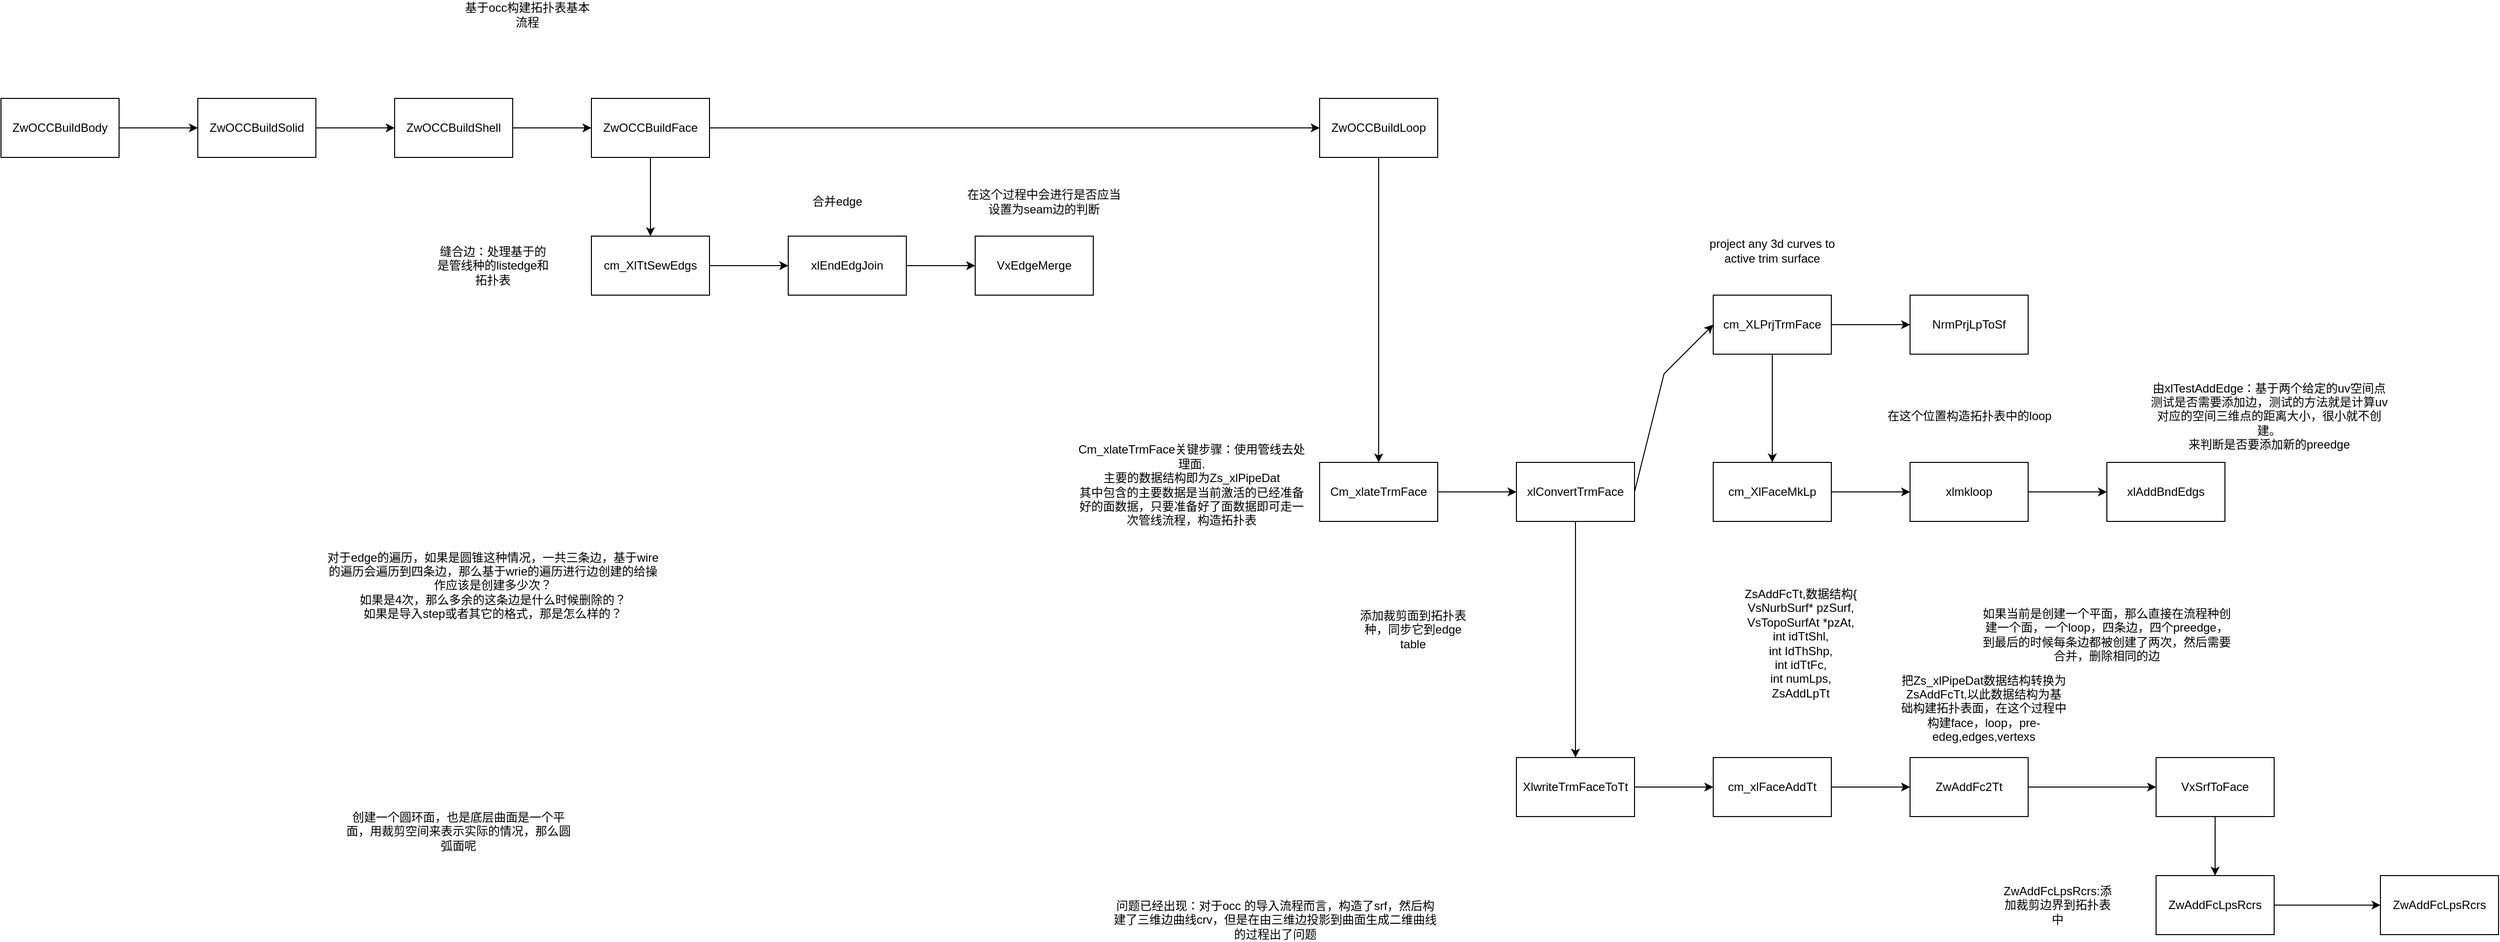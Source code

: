 <mxfile version="24.8.4">
  <diagram name="第 1 页" id="ybheiKlgZ1PPVYXB1ZRW">
    <mxGraphModel dx="1877" dy="618" grid="1" gridSize="10" guides="1" tooltips="1" connect="1" arrows="1" fold="1" page="1" pageScale="1" pageWidth="827" pageHeight="1169" math="0" shadow="0">
      <root>
        <mxCell id="0" />
        <mxCell id="1" parent="0" />
        <mxCell id="J-2XLEKzVSlw2GGMpIok-4" value="" style="edgeStyle=orthogonalEdgeStyle;rounded=0;orthogonalLoop=1;jettySize=auto;html=1;" parent="1" source="J-2XLEKzVSlw2GGMpIok-1" target="J-2XLEKzVSlw2GGMpIok-3" edge="1">
          <mxGeometry relative="1" as="geometry" />
        </mxCell>
        <mxCell id="J-2XLEKzVSlw2GGMpIok-1" value="ZwOCCBuildBody" style="rounded=0;whiteSpace=wrap;html=1;" parent="1" vertex="1">
          <mxGeometry x="-470" y="290" width="120" height="60" as="geometry" />
        </mxCell>
        <mxCell id="J-2XLEKzVSlw2GGMpIok-2" value="基于occ构建拓扑表基本流程" style="text;html=1;align=center;verticalAlign=middle;whiteSpace=wrap;rounded=0;" parent="1" vertex="1">
          <mxGeometry y="190" width="130" height="30" as="geometry" />
        </mxCell>
        <mxCell id="J-2XLEKzVSlw2GGMpIok-6" value="" style="edgeStyle=orthogonalEdgeStyle;rounded=0;orthogonalLoop=1;jettySize=auto;html=1;" parent="1" source="J-2XLEKzVSlw2GGMpIok-3" target="J-2XLEKzVSlw2GGMpIok-5" edge="1">
          <mxGeometry relative="1" as="geometry" />
        </mxCell>
        <mxCell id="J-2XLEKzVSlw2GGMpIok-3" value="ZwOCCBuildSolid" style="rounded=0;whiteSpace=wrap;html=1;" parent="1" vertex="1">
          <mxGeometry x="-270" y="290" width="120" height="60" as="geometry" />
        </mxCell>
        <mxCell id="J-2XLEKzVSlw2GGMpIok-8" value="" style="edgeStyle=orthogonalEdgeStyle;rounded=0;orthogonalLoop=1;jettySize=auto;html=1;" parent="1" source="J-2XLEKzVSlw2GGMpIok-5" target="J-2XLEKzVSlw2GGMpIok-7" edge="1">
          <mxGeometry relative="1" as="geometry" />
        </mxCell>
        <mxCell id="J-2XLEKzVSlw2GGMpIok-5" value="ZwOCCBuildShell" style="rounded=0;whiteSpace=wrap;html=1;" parent="1" vertex="1">
          <mxGeometry x="-70" y="290" width="120" height="60" as="geometry" />
        </mxCell>
        <mxCell id="J-2XLEKzVSlw2GGMpIok-10" value="" style="edgeStyle=orthogonalEdgeStyle;rounded=0;orthogonalLoop=1;jettySize=auto;html=1;" parent="1" source="J-2XLEKzVSlw2GGMpIok-7" target="J-2XLEKzVSlw2GGMpIok-9" edge="1">
          <mxGeometry relative="1" as="geometry" />
        </mxCell>
        <mxCell id="5p60LndkstR2eLKmkOQx-11" value="" style="edgeStyle=orthogonalEdgeStyle;rounded=0;orthogonalLoop=1;jettySize=auto;html=1;" parent="1" source="J-2XLEKzVSlw2GGMpIok-7" target="5p60LndkstR2eLKmkOQx-10" edge="1">
          <mxGeometry relative="1" as="geometry" />
        </mxCell>
        <mxCell id="J-2XLEKzVSlw2GGMpIok-7" value="ZwOCCBuildFace" style="rounded=0;whiteSpace=wrap;html=1;" parent="1" vertex="1">
          <mxGeometry x="130" y="290" width="120" height="60" as="geometry" />
        </mxCell>
        <mxCell id="J-2XLEKzVSlw2GGMpIok-12" value="" style="edgeStyle=orthogonalEdgeStyle;rounded=0;orthogonalLoop=1;jettySize=auto;html=1;" parent="1" source="J-2XLEKzVSlw2GGMpIok-9" target="J-2XLEKzVSlw2GGMpIok-11" edge="1">
          <mxGeometry relative="1" as="geometry" />
        </mxCell>
        <mxCell id="J-2XLEKzVSlw2GGMpIok-9" value="ZwOCCBuildLoop" style="rounded=0;whiteSpace=wrap;html=1;" parent="1" vertex="1">
          <mxGeometry x="870" y="290" width="120" height="60" as="geometry" />
        </mxCell>
        <mxCell id="J-2XLEKzVSlw2GGMpIok-15" value="" style="edgeStyle=orthogonalEdgeStyle;rounded=0;orthogonalLoop=1;jettySize=auto;html=1;" parent="1" source="J-2XLEKzVSlw2GGMpIok-11" target="J-2XLEKzVSlw2GGMpIok-14" edge="1">
          <mxGeometry relative="1" as="geometry" />
        </mxCell>
        <mxCell id="J-2XLEKzVSlw2GGMpIok-11" value="Cm_xlateTrmFace" style="rounded=0;whiteSpace=wrap;html=1;" parent="1" vertex="1">
          <mxGeometry x="870" y="660" width="120" height="60" as="geometry" />
        </mxCell>
        <mxCell id="J-2XLEKzVSlw2GGMpIok-13" value="Cm_xlateTrmFace关键步骤：使用管线去处理面.&lt;div&gt;主要的数据结构即为Zs_xlPipeDat&lt;/div&gt;&lt;div&gt;其中包含的主要数据是当前激活的已经准备好的面数据，只要准备好了面数据即可走一次管线流程，构造拓扑表&lt;/div&gt;" style="text;html=1;align=center;verticalAlign=middle;whiteSpace=wrap;rounded=0;" parent="1" vertex="1">
          <mxGeometry x="620" y="630" width="240" height="105" as="geometry" />
        </mxCell>
        <mxCell id="J-2XLEKzVSlw2GGMpIok-17" value="" style="edgeStyle=orthogonalEdgeStyle;rounded=0;orthogonalLoop=1;jettySize=auto;html=1;" parent="1" source="J-2XLEKzVSlw2GGMpIok-14" target="J-2XLEKzVSlw2GGMpIok-16" edge="1">
          <mxGeometry relative="1" as="geometry" />
        </mxCell>
        <mxCell id="J-2XLEKzVSlw2GGMpIok-14" value="xlConvertTrmFace" style="rounded=0;whiteSpace=wrap;html=1;" parent="1" vertex="1">
          <mxGeometry x="1070" y="660" width="120" height="60" as="geometry" />
        </mxCell>
        <mxCell id="5p60LndkstR2eLKmkOQx-4" value="" style="edgeStyle=orthogonalEdgeStyle;rounded=0;orthogonalLoop=1;jettySize=auto;html=1;" parent="1" source="J-2XLEKzVSlw2GGMpIok-16" target="5p60LndkstR2eLKmkOQx-3" edge="1">
          <mxGeometry relative="1" as="geometry" />
        </mxCell>
        <mxCell id="J-2XLEKzVSlw2GGMpIok-16" value="XlwriteTrmFaceToTt" style="rounded=0;whiteSpace=wrap;html=1;" parent="1" vertex="1">
          <mxGeometry x="1070" y="960" width="120" height="60" as="geometry" />
        </mxCell>
        <mxCell id="5p60LndkstR2eLKmkOQx-1" value="添加裁剪面到拓扑表种，同步它到edge table" style="text;html=1;align=center;verticalAlign=middle;whiteSpace=wrap;rounded=0;" parent="1" vertex="1">
          <mxGeometry x="900" y="815" width="130" height="30" as="geometry" />
        </mxCell>
        <mxCell id="5p60LndkstR2eLKmkOQx-6" value="" style="edgeStyle=orthogonalEdgeStyle;rounded=0;orthogonalLoop=1;jettySize=auto;html=1;" parent="1" source="5p60LndkstR2eLKmkOQx-3" target="5p60LndkstR2eLKmkOQx-5" edge="1">
          <mxGeometry relative="1" as="geometry" />
        </mxCell>
        <mxCell id="5p60LndkstR2eLKmkOQx-3" value="cm_xlFaceAddTt" style="rounded=0;whiteSpace=wrap;html=1;" parent="1" vertex="1">
          <mxGeometry x="1270" y="960" width="120" height="60" as="geometry" />
        </mxCell>
        <mxCell id="rXWPsGejP4Yd2WPn6i7W-6" value="" style="edgeStyle=orthogonalEdgeStyle;rounded=0;orthogonalLoop=1;jettySize=auto;html=1;" edge="1" parent="1" source="5p60LndkstR2eLKmkOQx-5" target="rXWPsGejP4Yd2WPn6i7W-5">
          <mxGeometry relative="1" as="geometry" />
        </mxCell>
        <mxCell id="5p60LndkstR2eLKmkOQx-5" value="ZwAddFc2Tt" style="rounded=0;whiteSpace=wrap;html=1;" parent="1" vertex="1">
          <mxGeometry x="1470" y="960" width="120" height="60" as="geometry" />
        </mxCell>
        <mxCell id="5p60LndkstR2eLKmkOQx-7" value="把Zs_xlPipeDat数据结构转换为ZsAddFcTt,以此数据结构为基础构建拓扑表面，在这个过程中构建face，loop，pre-edeg,edges,vertexs" style="text;html=1;align=center;verticalAlign=middle;whiteSpace=wrap;rounded=0;" parent="1" vertex="1">
          <mxGeometry x="1460" y="890" width="170" height="40" as="geometry" />
        </mxCell>
        <mxCell id="5p60LndkstR2eLKmkOQx-8" value="&lt;span style=&quot;color: rgb(0, 0, 0); font-family: Helvetica; font-size: 12px; font-style: normal; font-variant-ligatures: normal; font-variant-caps: normal; font-weight: 400; letter-spacing: normal; orphans: 2; text-align: center; text-indent: 0px; text-transform: none; widows: 2; word-spacing: 0px; -webkit-text-stroke-width: 0px; white-space: normal; background-color: rgb(251, 251, 251); text-decoration-thickness: initial; text-decoration-style: initial; text-decoration-color: initial; display: inline !important; float: none;&quot;&gt;ZsAddFcTt,数据结构{&lt;/span&gt;&lt;div&gt;&lt;div style=&quot;text-align: center;&quot;&gt;VsNurbSurf* pzSurf,&lt;/div&gt;&lt;div style=&quot;text-align: center;&quot;&gt;VsTopoSurfAt *pzAt,&lt;/div&gt;&lt;div style=&quot;text-align: center;&quot;&gt;int idTtShl,&lt;/div&gt;&lt;div style=&quot;text-align: center;&quot;&gt;int IdThShp,&lt;/div&gt;&lt;div style=&quot;text-align: center;&quot;&gt;int idTtFc,&lt;/div&gt;&lt;div style=&quot;text-align: center;&quot;&gt;int numLps,&lt;/div&gt;&lt;div style=&quot;text-align: center;&quot;&gt;ZsAddLpTt&lt;/div&gt;&lt;div style=&quot;text-align: center;&quot;&gt;&lt;br&gt;&lt;/div&gt;&lt;div&gt;&lt;div style=&quot;text-align: center;&quot;&gt;&lt;br&gt;&lt;/div&gt;&lt;div&gt;&lt;span style=&quot;color: rgb(0, 0, 0); font-family: Helvetica; font-size: 12px; font-style: normal; font-variant-ligatures: normal; font-variant-caps: normal; font-weight: 400; letter-spacing: normal; orphans: 2; text-align: center; text-indent: 0px; text-transform: none; widows: 2; word-spacing: 0px; -webkit-text-stroke-width: 0px; white-space: normal; background-color: rgb(251, 251, 251); text-decoration-thickness: initial; text-decoration-style: initial; text-decoration-color: initial; display: inline !important; float: none;&quot;&gt;&lt;br&gt;&lt;/span&gt;&lt;/div&gt;&lt;/div&gt;&lt;/div&gt;" style="text;whiteSpace=wrap;html=1;" parent="1" vertex="1">
          <mxGeometry x="1300" y="780" width="210" height="130" as="geometry" />
        </mxCell>
        <mxCell id="5p60LndkstR2eLKmkOQx-9" value="如果当前是创建一个平面，那么直接在流程种创建一个面，一个loop，四条边，四个preedge，到最后的时候每条边都被创建了两次，然后需要合并，删除相同的边" style="text;html=1;align=center;verticalAlign=middle;whiteSpace=wrap;rounded=0;" parent="1" vertex="1">
          <mxGeometry x="1540" y="820" width="260" height="30" as="geometry" />
        </mxCell>
        <mxCell id="5p60LndkstR2eLKmkOQx-14" value="" style="edgeStyle=orthogonalEdgeStyle;rounded=0;orthogonalLoop=1;jettySize=auto;html=1;" parent="1" source="5p60LndkstR2eLKmkOQx-10" target="5p60LndkstR2eLKmkOQx-13" edge="1">
          <mxGeometry relative="1" as="geometry" />
        </mxCell>
        <mxCell id="5p60LndkstR2eLKmkOQx-10" value="cm_XlTtSewEdgs" style="rounded=0;whiteSpace=wrap;html=1;" parent="1" vertex="1">
          <mxGeometry x="130" y="430" width="120" height="60" as="geometry" />
        </mxCell>
        <mxCell id="5p60LndkstR2eLKmkOQx-12" value="缝合边：处理基于的是管线种的listedge和拓扑表" style="text;html=1;align=center;verticalAlign=middle;whiteSpace=wrap;rounded=0;" parent="1" vertex="1">
          <mxGeometry x="-30" y="445" width="120" height="30" as="geometry" />
        </mxCell>
        <mxCell id="rXWPsGejP4Yd2WPn6i7W-2" value="" style="edgeStyle=orthogonalEdgeStyle;rounded=0;orthogonalLoop=1;jettySize=auto;html=1;" edge="1" parent="1" source="5p60LndkstR2eLKmkOQx-13" target="rXWPsGejP4Yd2WPn6i7W-1">
          <mxGeometry relative="1" as="geometry" />
        </mxCell>
        <mxCell id="5p60LndkstR2eLKmkOQx-13" value="xlEndEdgJoin" style="rounded=0;whiteSpace=wrap;html=1;" parent="1" vertex="1">
          <mxGeometry x="330" y="430" width="120" height="60" as="geometry" />
        </mxCell>
        <mxCell id="5p60LndkstR2eLKmkOQx-15" value="合并edge" style="text;html=1;align=center;verticalAlign=middle;whiteSpace=wrap;rounded=0;" parent="1" vertex="1">
          <mxGeometry x="350" y="380" width="60" height="30" as="geometry" />
        </mxCell>
        <mxCell id="rXWPsGejP4Yd2WPn6i7W-1" value="VxEdgeMerge" style="rounded=0;whiteSpace=wrap;html=1;" vertex="1" parent="1">
          <mxGeometry x="520" y="430" width="120" height="60" as="geometry" />
        </mxCell>
        <mxCell id="rXWPsGejP4Yd2WPn6i7W-3" value="在这个过程中会进行是否应当设置为seam边的判断" style="text;html=1;align=center;verticalAlign=middle;whiteSpace=wrap;rounded=0;" vertex="1" parent="1">
          <mxGeometry x="510" y="380" width="160" height="30" as="geometry" />
        </mxCell>
        <mxCell id="rXWPsGejP4Yd2WPn6i7W-4" value="对于edge的遍历，如果是圆锥这种情况，一共三条边，基于wire的遍历会遍历到四条边，那么基于wrie的遍历进行边创建的给操作应该是创建多少次？&lt;div&gt;如果是4次，那么多余的这条边是什么时候删除的？&lt;/div&gt;&lt;div&gt;如果是导入step或者其它的格式，那是怎么样的？&lt;/div&gt;" style="text;html=1;align=center;verticalAlign=middle;whiteSpace=wrap;rounded=0;" vertex="1" parent="1">
          <mxGeometry x="-140" y="730" width="340" height="110" as="geometry" />
        </mxCell>
        <mxCell id="rXWPsGejP4Yd2WPn6i7W-8" value="" style="edgeStyle=orthogonalEdgeStyle;rounded=0;orthogonalLoop=1;jettySize=auto;html=1;" edge="1" parent="1" source="rXWPsGejP4Yd2WPn6i7W-5" target="rXWPsGejP4Yd2WPn6i7W-7">
          <mxGeometry relative="1" as="geometry" />
        </mxCell>
        <mxCell id="rXWPsGejP4Yd2WPn6i7W-5" value="VxSrfToFace" style="rounded=0;whiteSpace=wrap;html=1;" vertex="1" parent="1">
          <mxGeometry x="1720" y="960" width="120" height="60" as="geometry" />
        </mxCell>
        <mxCell id="rXWPsGejP4Yd2WPn6i7W-10" value="" style="edgeStyle=orthogonalEdgeStyle;rounded=0;orthogonalLoop=1;jettySize=auto;html=1;" edge="1" parent="1" source="rXWPsGejP4Yd2WPn6i7W-7" target="rXWPsGejP4Yd2WPn6i7W-9">
          <mxGeometry relative="1" as="geometry" />
        </mxCell>
        <mxCell id="rXWPsGejP4Yd2WPn6i7W-7" value="ZwAddFcLpsRcrs" style="rounded=0;whiteSpace=wrap;html=1;" vertex="1" parent="1">
          <mxGeometry x="1720" y="1080" width="120" height="60" as="geometry" />
        </mxCell>
        <mxCell id="rXWPsGejP4Yd2WPn6i7W-9" value="ZwAddFcLpsRcrs" style="rounded=0;whiteSpace=wrap;html=1;" vertex="1" parent="1">
          <mxGeometry x="1948" y="1080" width="120" height="60" as="geometry" />
        </mxCell>
        <mxCell id="rXWPsGejP4Yd2WPn6i7W-11" value="ZwAddFcLpsRcrs:添加裁剪边界到拓扑表中" style="text;html=1;align=center;verticalAlign=middle;whiteSpace=wrap;rounded=0;" vertex="1" parent="1">
          <mxGeometry x="1560" y="1095" width="120" height="30" as="geometry" />
        </mxCell>
        <mxCell id="rXWPsGejP4Yd2WPn6i7W-139" value="创建一个圆环面，也是底层曲面是一个平面，用裁剪空间来表示实际的情况，那么圆弧面呢" style="text;html=1;align=center;verticalAlign=middle;whiteSpace=wrap;rounded=0;" vertex="1" parent="1">
          <mxGeometry x="-120" y="1020" width="230" height="30" as="geometry" />
        </mxCell>
        <mxCell id="rXWPsGejP4Yd2WPn6i7W-143" value="" style="edgeStyle=orthogonalEdgeStyle;rounded=0;orthogonalLoop=1;jettySize=auto;html=1;" edge="1" parent="1" source="rXWPsGejP4Yd2WPn6i7W-140" target="rXWPsGejP4Yd2WPn6i7W-142">
          <mxGeometry relative="1" as="geometry" />
        </mxCell>
        <mxCell id="rXWPsGejP4Yd2WPn6i7W-140" value="cm_XlFaceMkLp" style="rounded=0;whiteSpace=wrap;html=1;" vertex="1" parent="1">
          <mxGeometry x="1270" y="660" width="120" height="60" as="geometry" />
        </mxCell>
        <mxCell id="rXWPsGejP4Yd2WPn6i7W-147" value="" style="edgeStyle=orthogonalEdgeStyle;rounded=0;orthogonalLoop=1;jettySize=auto;html=1;" edge="1" parent="1" source="rXWPsGejP4Yd2WPn6i7W-142" target="rXWPsGejP4Yd2WPn6i7W-146">
          <mxGeometry relative="1" as="geometry" />
        </mxCell>
        <mxCell id="rXWPsGejP4Yd2WPn6i7W-142" value="xlmkloop" style="rounded=0;whiteSpace=wrap;html=1;" vertex="1" parent="1">
          <mxGeometry x="1470" y="660" width="120" height="60" as="geometry" />
        </mxCell>
        <mxCell id="rXWPsGejP4Yd2WPn6i7W-145" value="在这个位置构造拓扑表中的loop" style="text;html=1;align=center;verticalAlign=middle;resizable=0;points=[];autosize=1;strokeColor=none;fillColor=none;" vertex="1" parent="1">
          <mxGeometry x="1435" y="598" width="190" height="30" as="geometry" />
        </mxCell>
        <mxCell id="rXWPsGejP4Yd2WPn6i7W-146" value="xlAddBndEdgs" style="rounded=0;whiteSpace=wrap;html=1;" vertex="1" parent="1">
          <mxGeometry x="1670" y="660" width="120" height="60" as="geometry" />
        </mxCell>
        <mxCell id="rXWPsGejP4Yd2WPn6i7W-148" value="由xlTestAddEdge：基于两个给定的uv空间点测试是否需要添加边，测试的方法就是计算uv对应的空间三维点的距离大小，很小就不创建。&lt;div&gt;来判断是否要添加新的preedge&lt;/div&gt;" style="text;html=1;align=center;verticalAlign=middle;whiteSpace=wrap;rounded=0;" vertex="1" parent="1">
          <mxGeometry x="1710" y="573" width="250" height="80" as="geometry" />
        </mxCell>
        <mxCell id="rXWPsGejP4Yd2WPn6i7W-149" value="问题已经出现：对于occ 的导入流程而言，构造了srf，然后构建了三维边曲线crv，但是在由三维边投影到曲面生成二维曲线的过程出了问题" style="text;html=1;align=center;verticalAlign=middle;whiteSpace=wrap;rounded=0;" vertex="1" parent="1">
          <mxGeometry x="660" y="1110" width="330" height="30" as="geometry" />
        </mxCell>
        <mxCell id="rXWPsGejP4Yd2WPn6i7W-152" value="" style="edgeStyle=orthogonalEdgeStyle;rounded=0;orthogonalLoop=1;jettySize=auto;html=1;" edge="1" parent="1" source="rXWPsGejP4Yd2WPn6i7W-150" target="rXWPsGejP4Yd2WPn6i7W-140">
          <mxGeometry relative="1" as="geometry" />
        </mxCell>
        <mxCell id="rXWPsGejP4Yd2WPn6i7W-155" value="" style="edgeStyle=orthogonalEdgeStyle;rounded=0;orthogonalLoop=1;jettySize=auto;html=1;" edge="1" parent="1" source="rXWPsGejP4Yd2WPn6i7W-150" target="rXWPsGejP4Yd2WPn6i7W-154">
          <mxGeometry relative="1" as="geometry" />
        </mxCell>
        <mxCell id="rXWPsGejP4Yd2WPn6i7W-150" value="cm_XLPrjTrmFace" style="rounded=0;whiteSpace=wrap;html=1;" vertex="1" parent="1">
          <mxGeometry x="1270" y="490" width="120" height="60" as="geometry" />
        </mxCell>
        <mxCell id="rXWPsGejP4Yd2WPn6i7W-151" value="" style="endArrow=classic;html=1;rounded=0;exitX=1;exitY=0.5;exitDx=0;exitDy=0;entryX=0;entryY=0.5;entryDx=0;entryDy=0;" edge="1" parent="1" source="J-2XLEKzVSlw2GGMpIok-14" target="rXWPsGejP4Yd2WPn6i7W-150">
          <mxGeometry width="50" height="50" relative="1" as="geometry">
            <mxPoint x="1510" y="820" as="sourcePoint" />
            <mxPoint x="1270" y="570" as="targetPoint" />
            <Array as="points">
              <mxPoint x="1220" y="570" />
            </Array>
          </mxGeometry>
        </mxCell>
        <mxCell id="rXWPsGejP4Yd2WPn6i7W-153" value="project any 3d curves to active trim surface" style="text;html=1;align=center;verticalAlign=middle;whiteSpace=wrap;rounded=0;" vertex="1" parent="1">
          <mxGeometry x="1260" y="430" width="140" height="30" as="geometry" />
        </mxCell>
        <mxCell id="rXWPsGejP4Yd2WPn6i7W-154" value="NrmPrjLpToSf" style="rounded=0;whiteSpace=wrap;html=1;" vertex="1" parent="1">
          <mxGeometry x="1470" y="490" width="120" height="60" as="geometry" />
        </mxCell>
      </root>
    </mxGraphModel>
  </diagram>
</mxfile>
